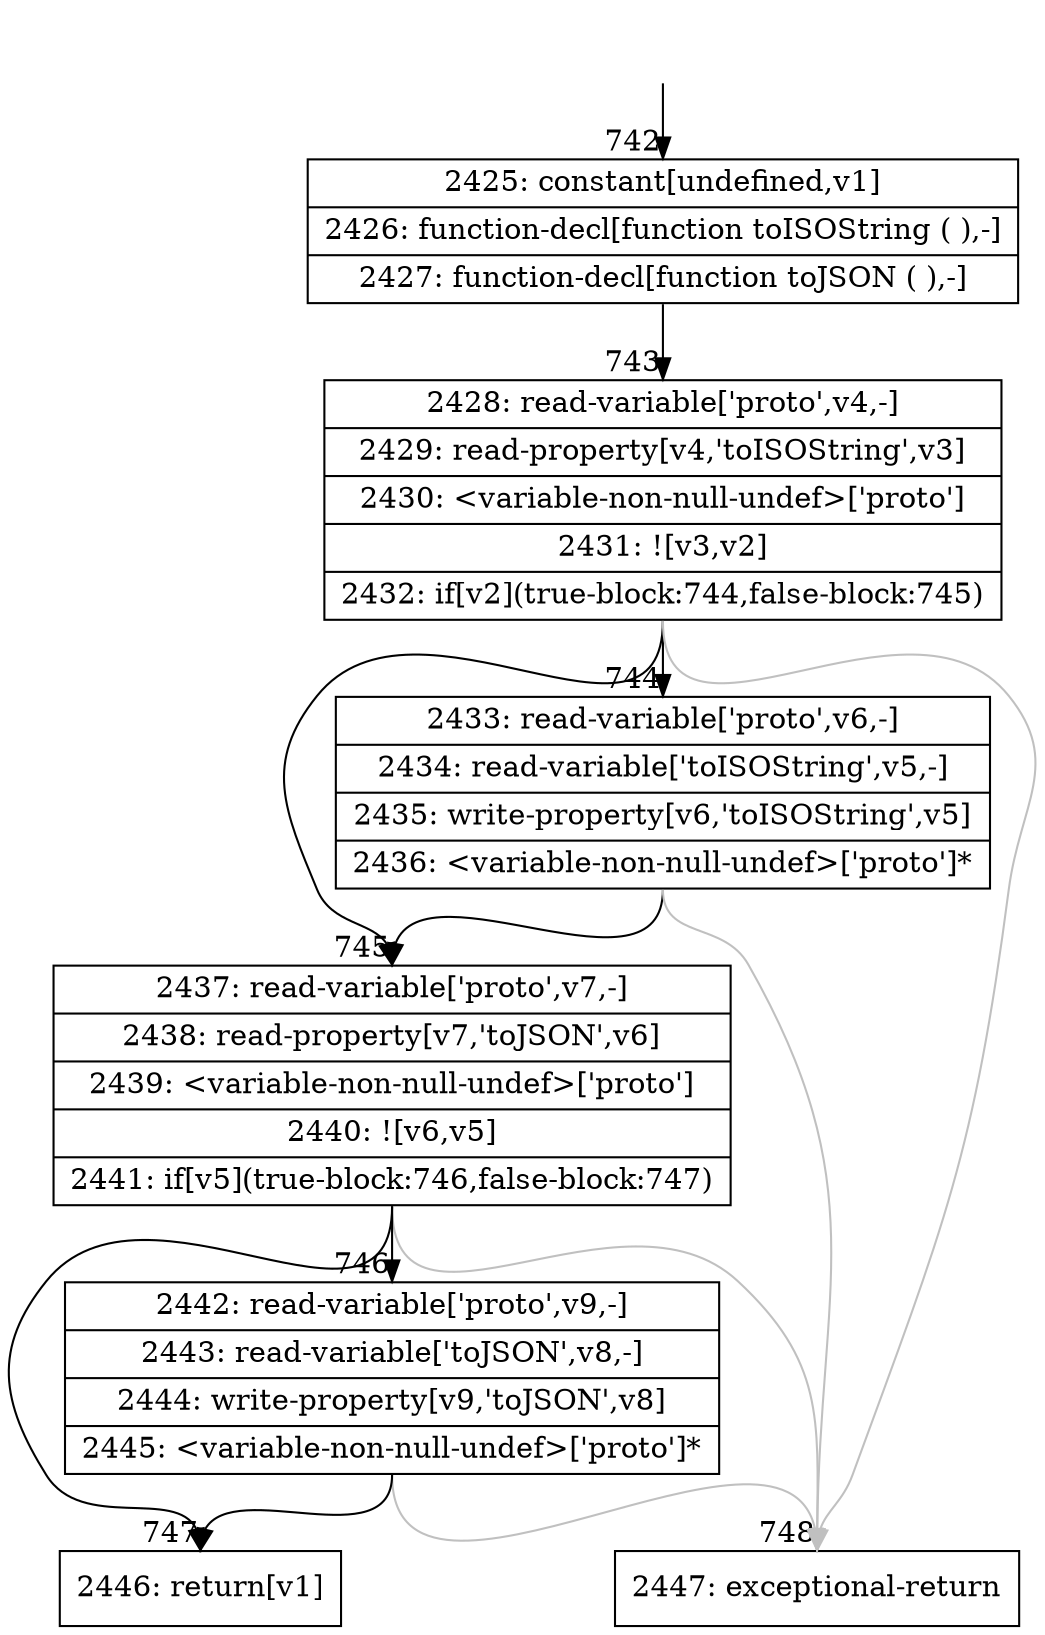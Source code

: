 digraph {
rankdir="TD"
BB_entry57[shape=none,label=""];
BB_entry57 -> BB742 [tailport=s, headport=n, headlabel="    742"]
BB742 [shape=record label="{2425: constant[undefined,v1]|2426: function-decl[function toISOString ( ),-]|2427: function-decl[function toJSON ( ),-]}" ] 
BB742 -> BB743 [tailport=s, headport=n, headlabel="      743"]
BB743 [shape=record label="{2428: read-variable['proto',v4,-]|2429: read-property[v4,'toISOString',v3]|2430: \<variable-non-null-undef\>['proto']|2431: ![v3,v2]|2432: if[v2](true-block:744,false-block:745)}" ] 
BB743 -> BB744 [tailport=s, headport=n, headlabel="      744"]
BB743 -> BB745 [tailport=s, headport=n, headlabel="      745"]
BB743 -> BB748 [tailport=s, headport=n, color=gray, headlabel="      748"]
BB744 [shape=record label="{2433: read-variable['proto',v6,-]|2434: read-variable['toISOString',v5,-]|2435: write-property[v6,'toISOString',v5]|2436: \<variable-non-null-undef\>['proto']*}" ] 
BB744 -> BB745 [tailport=s, headport=n]
BB744 -> BB748 [tailport=s, headport=n, color=gray]
BB745 [shape=record label="{2437: read-variable['proto',v7,-]|2438: read-property[v7,'toJSON',v6]|2439: \<variable-non-null-undef\>['proto']|2440: ![v6,v5]|2441: if[v5](true-block:746,false-block:747)}" ] 
BB745 -> BB746 [tailport=s, headport=n, headlabel="      746"]
BB745 -> BB747 [tailport=s, headport=n, headlabel="      747"]
BB745 -> BB748 [tailport=s, headport=n, color=gray]
BB746 [shape=record label="{2442: read-variable['proto',v9,-]|2443: read-variable['toJSON',v8,-]|2444: write-property[v9,'toJSON',v8]|2445: \<variable-non-null-undef\>['proto']*}" ] 
BB746 -> BB747 [tailport=s, headport=n]
BB746 -> BB748 [tailport=s, headport=n, color=gray]
BB747 [shape=record label="{2446: return[v1]}" ] 
BB748 [shape=record label="{2447: exceptional-return}" ] 
//#$~ 496
}
